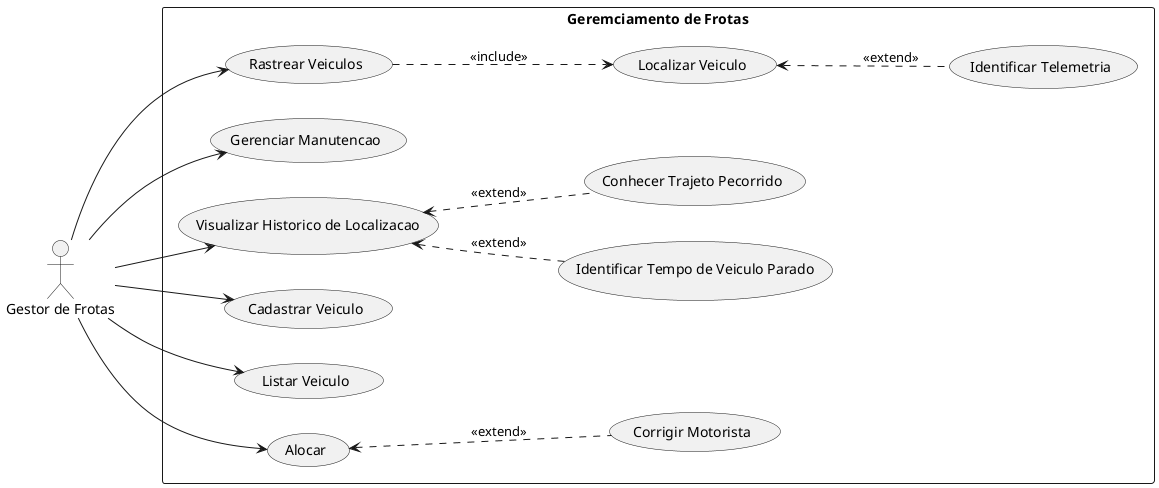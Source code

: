 @startuml "Diagrama de caso e uso"

left to right direction

:Gestor de Frotas: as gestor_de_frotas

rectangle "Geremciamento de Frotas"{
    (Rastrear Veiculos) as rastrear_veiculos
    (Gerenciar Manutencao) as gerenciar_manutencao
    (Visualizar Historico de Localizacao) as visualizar_historico_de_localizacao
    (Localizar Veiculo) as localizar_veiculo
    (Identificar Telemetria) as identificar_telemetria
    (Identificar Tempo de Veiculo Parado) as identificar_tempo_de_veiculo_parado
    (Conhecer Trajeto Pecorrido) as conhecer_trajeto_pecorrido
    (Cadastrar Veiculo) as cadastrar_veiculo
    (Listar Veiculo) as listar_veiculo
    (Alocar) as alocar
    (Corrigir Motorista) as corrigir_motorista
} 

gestor_de_frotas --> rastrear_veiculos
gestor_de_frotas --> gerenciar_manutencao
gestor_de_frotas --> visualizar_historico_de_localizacao
gestor_de_frotas --> alocar
gestor_de_frotas --> cadastrar_veiculo
gestor_de_frotas --> listar_veiculo

visualizar_historico_de_localizacao <.. identificar_tempo_de_veiculo_parado: <<extend>>
visualizar_historico_de_localizacao <.. conhecer_trajeto_pecorrido: <<extend>>
rastrear_veiculos ..> localizar_veiculo: <<include>>
localizar_veiculo <.. identificar_telemetria: <<extend>>

alocar <.. corrigir_motorista: <<extend>>

@enduml
